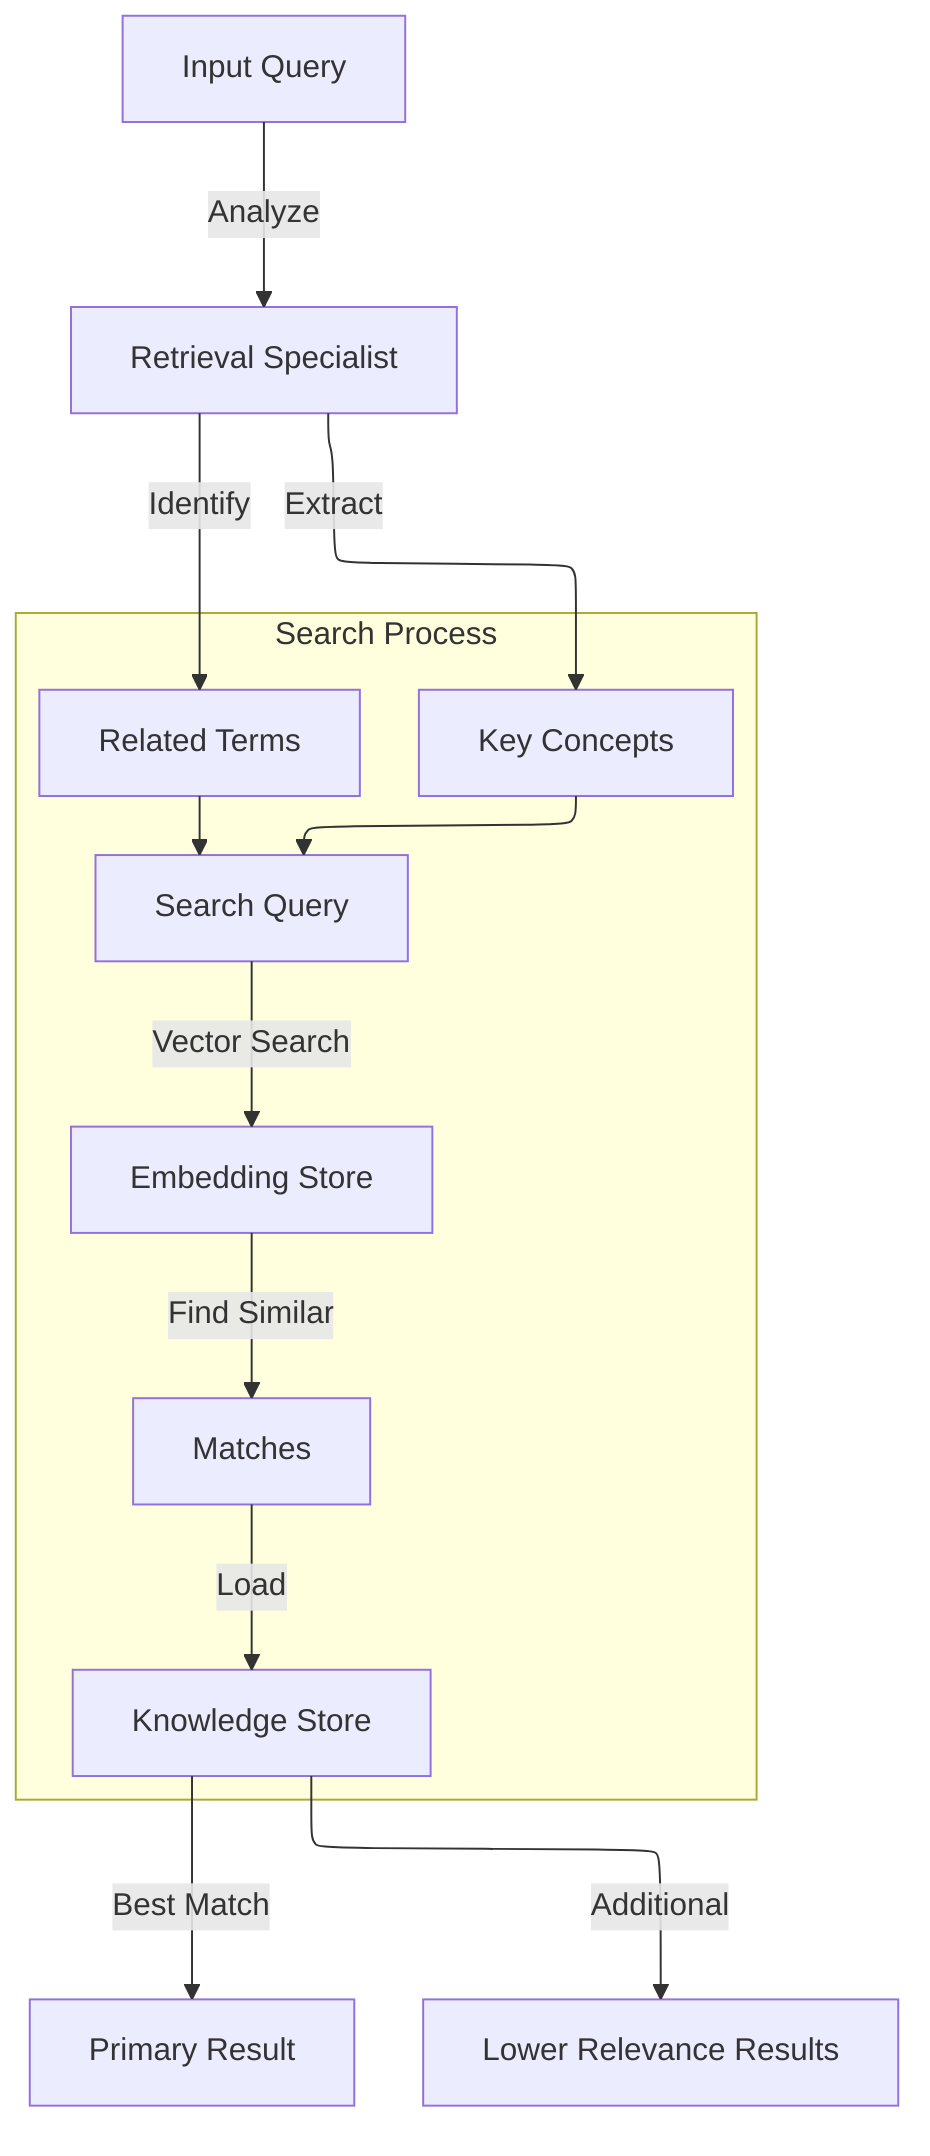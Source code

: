 ---
config:
  layout: elk
---
graph TD
    I[Input Query] -->|Analyze| RS[Retrieval Specialist]
    RS -->|Extract| KC[Key Concepts]
    RS -->|Identify| RT[Related Terms]

    subgraph "Search Process"
        KC --> SQ[Search Query]
        RT --> SQ
        SQ -->|Vector Search| ES[Embedding Store]
        ES -->|Find Similar| M[Matches]
        M -->|Load| KS[Knowledge Store]
    end

    KS -->|Best Match| R[Primary Result]
    KS -->|Additional| LR[Lower Relevance Results]